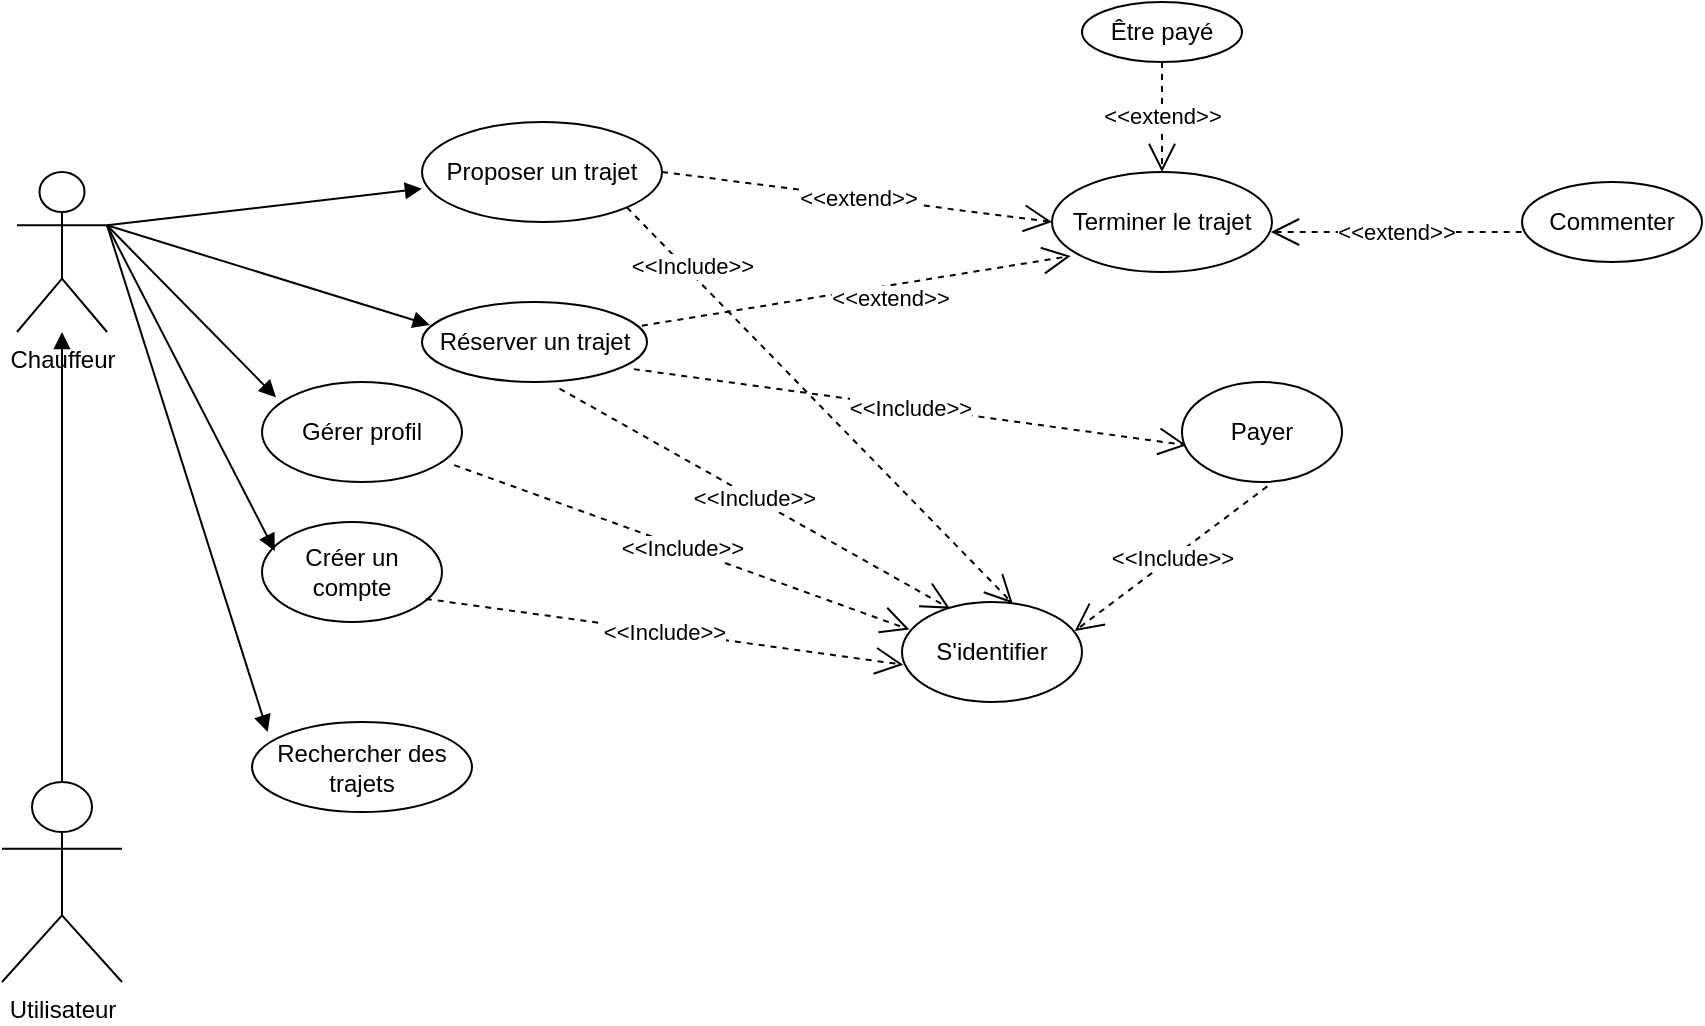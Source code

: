 <mxfile version="21.6.5" type="device">
  <diagram name="Page-1" id="5xNaYsU_RXbuywhPb69W">
    <mxGraphModel dx="917" dy="1651" grid="1" gridSize="10" guides="1" tooltips="1" connect="1" arrows="1" fold="1" page="1" pageScale="1" pageWidth="827" pageHeight="1169" math="0" shadow="0">
      <root>
        <mxCell id="0" />
        <mxCell id="1" parent="0" />
        <mxCell id="a9vUjYVIS8MMW9jVBSYw-1" value="&lt;div&gt;Utilisateur&lt;/div&gt;" style="shape=umlActor;verticalLabelPosition=bottom;verticalAlign=top;html=1;" parent="1" vertex="1">
          <mxGeometry x="50" y="360" width="60" height="100" as="geometry" />
        </mxCell>
        <mxCell id="a9vUjYVIS8MMW9jVBSYw-3" value="" style="html=1;verticalAlign=bottom;endArrow=block;curved=0;rounded=0;exitX=0.5;exitY=0;exitDx=0;exitDy=0;exitPerimeter=0;" parent="1" source="a9vUjYVIS8MMW9jVBSYw-1" target="a9vUjYVIS8MMW9jVBSYw-2" edge="1">
          <mxGeometry width="80" relative="1" as="geometry">
            <mxPoint x="220" y="280" as="sourcePoint" />
            <mxPoint x="120" y="220" as="targetPoint" />
          </mxGeometry>
        </mxCell>
        <mxCell id="a9vUjYVIS8MMW9jVBSYw-4" value="Gérer profil" style="ellipse;whiteSpace=wrap;html=1;" parent="1" vertex="1">
          <mxGeometry x="180" y="160" width="100" height="50" as="geometry" />
        </mxCell>
        <mxCell id="a9vUjYVIS8MMW9jVBSYw-6" value="" style="html=1;verticalAlign=bottom;endArrow=block;curved=0;rounded=0;exitX=1;exitY=0.333;exitDx=0;exitDy=0;exitPerimeter=0;entryX=0.07;entryY=0.153;entryDx=0;entryDy=0;entryPerimeter=0;" parent="1" source="a9vUjYVIS8MMW9jVBSYw-2" target="a9vUjYVIS8MMW9jVBSYw-4" edge="1">
          <mxGeometry width="80" relative="1" as="geometry">
            <mxPoint x="128" y="320" as="sourcePoint" />
            <mxPoint x="270" y="255" as="targetPoint" />
          </mxGeometry>
        </mxCell>
        <mxCell id="a9vUjYVIS8MMW9jVBSYw-7" value="Réserver un trajet" style="ellipse;whiteSpace=wrap;html=1;" parent="1" vertex="1">
          <mxGeometry x="260" y="120" width="112.5" height="40" as="geometry" />
        </mxCell>
        <mxCell id="a9vUjYVIS8MMW9jVBSYw-10" value="" style="html=1;verticalAlign=bottom;endArrow=block;curved=0;rounded=0;entryX=0.035;entryY=0.287;entryDx=0;entryDy=0;entryPerimeter=0;exitX=1;exitY=0.333;exitDx=0;exitDy=0;exitPerimeter=0;" parent="1" source="a9vUjYVIS8MMW9jVBSYw-2" target="a9vUjYVIS8MMW9jVBSYw-7" edge="1">
          <mxGeometry width="80" relative="1" as="geometry">
            <mxPoint x="110" y="80" as="sourcePoint" />
            <mxPoint x="276" y="255" as="targetPoint" />
          </mxGeometry>
        </mxCell>
        <mxCell id="a9vUjYVIS8MMW9jVBSYw-11" value="&lt;div&gt;Proposer un trajet&lt;/div&gt;" style="ellipse;whiteSpace=wrap;html=1;" parent="1" vertex="1">
          <mxGeometry x="260" y="30" width="120" height="50" as="geometry" />
        </mxCell>
        <mxCell id="a9vUjYVIS8MMW9jVBSYw-12" value="" style="html=1;verticalAlign=bottom;endArrow=block;curved=0;rounded=0;entryX=0;entryY=0.667;entryDx=0;entryDy=0;entryPerimeter=0;exitX=1;exitY=0.333;exitDx=0;exitDy=0;exitPerimeter=0;" parent="1" source="a9vUjYVIS8MMW9jVBSYw-2" target="a9vUjYVIS8MMW9jVBSYw-11" edge="1">
          <mxGeometry width="80" relative="1" as="geometry">
            <mxPoint x="130" y="190" as="sourcePoint" />
            <mxPoint x="273" y="209" as="targetPoint" />
          </mxGeometry>
        </mxCell>
        <mxCell id="a9vUjYVIS8MMW9jVBSYw-16" value="S&#39;identifier" style="ellipse;whiteSpace=wrap;html=1;" parent="1" vertex="1">
          <mxGeometry x="500" y="270" width="90" height="50" as="geometry" />
        </mxCell>
        <mxCell id="a9vUjYVIS8MMW9jVBSYw-17" value="&amp;lt;&amp;lt;Include&amp;gt;&amp;gt;" style="endArrow=open;endSize=12;dashed=1;html=1;rounded=0;exitX=0.961;exitY=0.831;exitDx=0;exitDy=0;entryX=0.041;entryY=0.276;entryDx=0;entryDy=0;entryPerimeter=0;exitPerimeter=0;" parent="1" source="a9vUjYVIS8MMW9jVBSYw-4" target="a9vUjYVIS8MMW9jVBSYw-16" edge="1">
          <mxGeometry x="0.001" width="160" relative="1" as="geometry">
            <mxPoint x="270" y="290" as="sourcePoint" />
            <mxPoint x="410" y="250" as="targetPoint" />
            <mxPoint as="offset" />
          </mxGeometry>
        </mxCell>
        <mxCell id="a9vUjYVIS8MMW9jVBSYw-18" value="&amp;lt;&amp;lt;Include&amp;gt;&amp;gt;" style="endArrow=open;endSize=12;dashed=1;html=1;rounded=0;exitX=0.611;exitY=1.082;exitDx=0;exitDy=0;entryX=0.267;entryY=0.067;entryDx=0;entryDy=0;exitPerimeter=0;entryPerimeter=0;" parent="1" source="a9vUjYVIS8MMW9jVBSYw-7" target="a9vUjYVIS8MMW9jVBSYw-16" edge="1">
          <mxGeometry x="0.001" width="160" relative="1" as="geometry">
            <mxPoint x="350" y="265" as="sourcePoint" />
            <mxPoint x="450" y="221" as="targetPoint" />
            <mxPoint as="offset" />
          </mxGeometry>
        </mxCell>
        <mxCell id="a9vUjYVIS8MMW9jVBSYw-19" value="&amp;lt;&amp;lt;Include&amp;gt;&amp;gt;" style="endArrow=open;endSize=12;dashed=1;html=1;rounded=0;exitX=1;exitY=1;exitDx=0;exitDy=0;entryX=0.615;entryY=0.014;entryDx=0;entryDy=0;entryPerimeter=0;" parent="1" source="a9vUjYVIS8MMW9jVBSYw-11" target="a9vUjYVIS8MMW9jVBSYw-16" edge="1">
          <mxGeometry x="-0.687" y="3" width="160" relative="1" as="geometry">
            <mxPoint x="351" y="219" as="sourcePoint" />
            <mxPoint x="460" y="90" as="targetPoint" />
            <mxPoint as="offset" />
          </mxGeometry>
        </mxCell>
        <mxCell id="a9vUjYVIS8MMW9jVBSYw-28" value="Créer un compte" style="ellipse;whiteSpace=wrap;html=1;" parent="1" vertex="1">
          <mxGeometry x="180" y="230" width="90" height="50" as="geometry" />
        </mxCell>
        <mxCell id="a9vUjYVIS8MMW9jVBSYw-29" value="" style="html=1;verticalAlign=bottom;endArrow=block;curved=0;rounded=0;entryX=0.071;entryY=0.289;entryDx=0;entryDy=0;entryPerimeter=0;exitX=1;exitY=0.333;exitDx=0;exitDy=0;exitPerimeter=0;" parent="1" source="a9vUjYVIS8MMW9jVBSYw-2" target="a9vUjYVIS8MMW9jVBSYw-28" edge="1">
          <mxGeometry width="80" relative="1" as="geometry">
            <mxPoint x="140" y="430" as="sourcePoint" />
            <mxPoint x="296" y="279" as="targetPoint" />
          </mxGeometry>
        </mxCell>
        <mxCell id="a9vUjYVIS8MMW9jVBSYw-2" value="&lt;div&gt;Chauffeur&lt;br&gt;&lt;/div&gt;" style="shape=umlActor;verticalLabelPosition=bottom;verticalAlign=top;html=1;" parent="1" vertex="1">
          <mxGeometry x="57.5" y="55" width="45" height="80" as="geometry" />
        </mxCell>
        <mxCell id="a9vUjYVIS8MMW9jVBSYw-37" value="&amp;lt;&amp;lt;Include&amp;gt;&amp;gt;" style="endArrow=open;endSize=12;dashed=1;html=1;rounded=0;entryX=0.029;entryY=0.632;entryDx=0;entryDy=0;entryPerimeter=0;exitX=0.941;exitY=0.839;exitDx=0;exitDy=0;exitPerimeter=0;" parent="1" source="a9vUjYVIS8MMW9jVBSYw-7" target="a9vUjYVIS8MMW9jVBSYw-38" edge="1">
          <mxGeometry width="160" relative="1" as="geometry">
            <mxPoint x="610" y="150" as="sourcePoint" />
            <mxPoint x="420" y="110" as="targetPoint" />
          </mxGeometry>
        </mxCell>
        <mxCell id="a9vUjYVIS8MMW9jVBSYw-38" value="Payer" style="ellipse;whiteSpace=wrap;html=1;" parent="1" vertex="1">
          <mxGeometry x="640" y="160" width="80" height="50" as="geometry" />
        </mxCell>
        <mxCell id="a9vUjYVIS8MMW9jVBSYw-39" value="&amp;lt;&amp;lt;Include&amp;gt;&amp;gt;" style="endArrow=open;endSize=12;dashed=1;html=1;rounded=0;exitX=0.533;exitY=1.044;exitDx=0;exitDy=0;exitPerimeter=0;entryX=0.96;entryY=0.29;entryDx=0;entryDy=0;entryPerimeter=0;" parent="1" source="a9vUjYVIS8MMW9jVBSYw-38" target="a9vUjYVIS8MMW9jVBSYw-16" edge="1">
          <mxGeometry width="160" relative="1" as="geometry">
            <mxPoint x="350" y="163" as="sourcePoint" />
            <mxPoint x="580" y="290" as="targetPoint" />
          </mxGeometry>
        </mxCell>
        <mxCell id="a9vUjYVIS8MMW9jVBSYw-41" value="Être payé" style="ellipse;whiteSpace=wrap;html=1;" parent="1" vertex="1">
          <mxGeometry x="590" y="-30" width="80" height="30" as="geometry" />
        </mxCell>
        <mxCell id="a9vUjYVIS8MMW9jVBSYw-43" value="&amp;lt;&amp;lt;extend&amp;gt;&amp;gt;" style="endArrow=open;endSize=12;dashed=1;html=1;rounded=0;exitX=0.463;exitY=1.089;exitDx=0;exitDy=0;exitPerimeter=0;entryX=0.5;entryY=0;entryDx=0;entryDy=0;" parent="1" target="a9vUjYVIS8MMW9jVBSYw-59" edge="1">
          <mxGeometry width="160" relative="1" as="geometry">
            <mxPoint x="630" y="-1.545e-13" as="sourcePoint" />
            <mxPoint x="632.96" y="77.33" as="targetPoint" />
          </mxGeometry>
        </mxCell>
        <mxCell id="a9vUjYVIS8MMW9jVBSYw-44" value="&amp;lt;&amp;lt;Include&amp;gt;&amp;gt;" style="endArrow=open;endSize=12;dashed=1;html=1;rounded=0;exitX=0.91;exitY=0.769;exitDx=0;exitDy=0;entryX=0.007;entryY=0.627;entryDx=0;entryDy=0;entryPerimeter=0;exitPerimeter=0;" parent="1" source="a9vUjYVIS8MMW9jVBSYw-28" target="a9vUjYVIS8MMW9jVBSYw-16" edge="1">
          <mxGeometry x="0.001" width="160" relative="1" as="geometry">
            <mxPoint x="340.0" y="415.0" as="sourcePoint" />
            <mxPoint x="480" y="340" as="targetPoint" />
            <mxPoint as="offset" />
          </mxGeometry>
        </mxCell>
        <mxCell id="a9vUjYVIS8MMW9jVBSYw-48" value="&lt;div&gt;Commenter&lt;/div&gt;" style="ellipse;whiteSpace=wrap;html=1;" parent="1" vertex="1">
          <mxGeometry x="810" y="60" width="90" height="40" as="geometry" />
        </mxCell>
        <mxCell id="a9vUjYVIS8MMW9jVBSYw-56" value="&amp;lt;&amp;lt;extend&amp;gt;&amp;gt;" style="endArrow=open;endSize=12;dashed=1;html=1;rounded=0;entryX=0.995;entryY=0.6;entryDx=0;entryDy=0;entryPerimeter=0;exitX=-0.002;exitY=0.625;exitDx=0;exitDy=0;exitPerimeter=0;" parent="1" target="a9vUjYVIS8MMW9jVBSYw-59" edge="1" source="a9vUjYVIS8MMW9jVBSYw-48">
          <mxGeometry width="160" relative="1" as="geometry">
            <mxPoint x="799.2" y="50" as="sourcePoint" />
            <mxPoint x="670" y="99" as="targetPoint" />
          </mxGeometry>
        </mxCell>
        <mxCell id="a9vUjYVIS8MMW9jVBSYw-59" value="&lt;div&gt;Terminer le trajet&lt;/div&gt;" style="ellipse;whiteSpace=wrap;html=1;" parent="1" vertex="1">
          <mxGeometry x="575" y="55" width="110" height="50" as="geometry" />
        </mxCell>
        <mxCell id="a9vUjYVIS8MMW9jVBSYw-63" value="&amp;lt;&amp;lt;extend&amp;gt;&amp;gt;" style="endArrow=open;endSize=12;dashed=1;html=1;rounded=0;exitX=1;exitY=0.5;exitDx=0;exitDy=0;entryX=0;entryY=0.5;entryDx=0;entryDy=0;" parent="1" source="a9vUjYVIS8MMW9jVBSYw-11" target="a9vUjYVIS8MMW9jVBSYw-59" edge="1">
          <mxGeometry width="160" relative="1" as="geometry">
            <mxPoint x="297" y="13" as="sourcePoint" />
            <mxPoint x="300" y="90" as="targetPoint" />
          </mxGeometry>
        </mxCell>
        <mxCell id="a9vUjYVIS8MMW9jVBSYw-64" value="&amp;lt;&amp;lt;extend&amp;gt;&amp;gt;" style="endArrow=open;endSize=12;dashed=1;html=1;rounded=0;exitX=0.977;exitY=0.296;exitDx=0;exitDy=0;entryX=0.085;entryY=0.84;entryDx=0;entryDy=0;entryPerimeter=0;exitPerimeter=0;" parent="1" source="a9vUjYVIS8MMW9jVBSYw-7" target="a9vUjYVIS8MMW9jVBSYw-59" edge="1">
          <mxGeometry x="0.145" y="-6" width="160" relative="1" as="geometry">
            <mxPoint x="340.005" y="160" as="sourcePoint" />
            <mxPoint x="580" y="140" as="targetPoint" />
            <mxPoint as="offset" />
          </mxGeometry>
        </mxCell>
        <mxCell id="91NleQndMPdicqr4mIcP-1" value="Rechercher des trajets" style="ellipse;whiteSpace=wrap;html=1;" parent="1" vertex="1">
          <mxGeometry x="175" y="330" width="110" height="45" as="geometry" />
        </mxCell>
        <mxCell id="91NleQndMPdicqr4mIcP-2" value="" style="html=1;verticalAlign=bottom;endArrow=block;curved=0;rounded=0;entryX=0.071;entryY=0.111;entryDx=0;entryDy=0;entryPerimeter=0;exitX=1;exitY=0.333;exitDx=0;exitDy=0;exitPerimeter=0;" parent="1" source="a9vUjYVIS8MMW9jVBSYw-2" target="91NleQndMPdicqr4mIcP-1" edge="1">
          <mxGeometry width="80" relative="1" as="geometry">
            <mxPoint x="610" y="340" as="sourcePoint" />
            <mxPoint x="726" y="369" as="targetPoint" />
          </mxGeometry>
        </mxCell>
      </root>
    </mxGraphModel>
  </diagram>
</mxfile>
